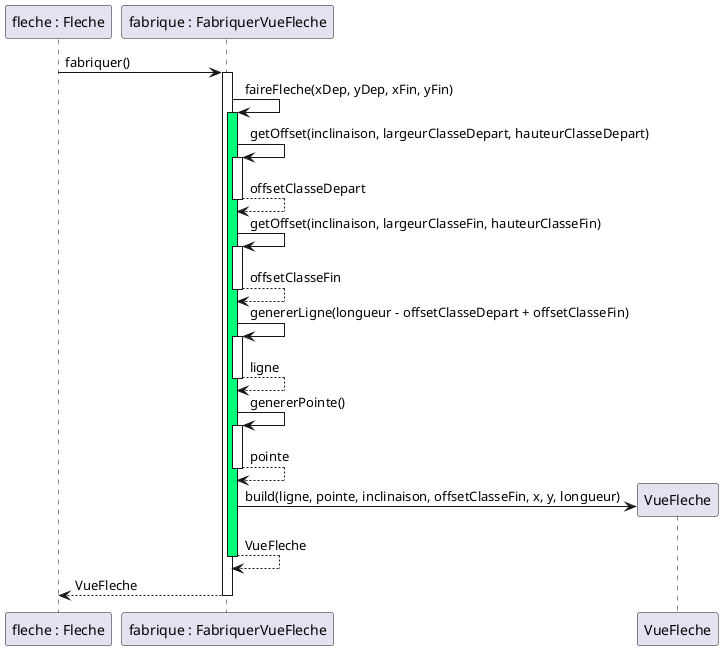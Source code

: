 @startuml
participant "fleche : Fleche" as f
participant "fabrique : FabriquerVueFleche" as fabrique

f -> fabrique : fabriquer()
activate fabrique

    fabrique -> fabrique : faireFleche(xDep, yDep, xFin, yFin)
    activate fabrique #00ff7b


        fabrique -> fabrique : getOffset(inclinaison, largeurClasseDepart, hauteurClasseDepart)
        activate fabrique
        fabrique --> fabrique : offsetClasseDepart
        deactivate fabrique

        fabrique -> fabrique : getOffset(inclinaison, largeurClasseFin, hauteurClasseFin)
        activate fabrique
        fabrique --> fabrique : offsetClasseFin
        deactivate fabrique

        fabrique -> fabrique : genererLigne(longueur - offsetClasseDepart + offsetClasseFin)
        activate fabrique
        fabrique --> fabrique : ligne
        deactivate fabrique

        fabrique -> fabrique : genererPointe()
        activate fabrique
        fabrique --> fabrique : pointe
        deactivate fabrique


        create VueFleche
        fabrique -> VueFleche : build(ligne, pointe, inclinaison, offsetClasseFin, x, y, longueur)
        fabrique --> fabrique : VueFleche
        deactivate fabrique

f <-- fabrique : VueFleche
deactivate fabrique
@enduml
